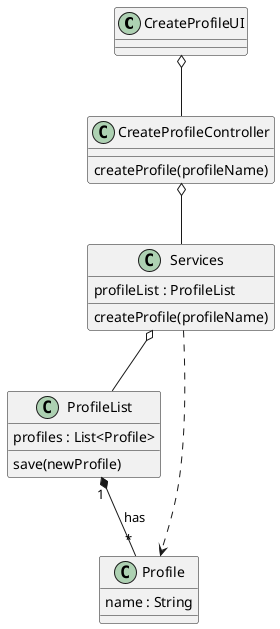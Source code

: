 @startuml

class CreateProfileUI {
}

class CreateProfileController {
createProfile(profileName)
}

class Services {
profileList : ProfileList
createProfile(profileName)
}

class ProfileList {
profiles : List<Profile>
save(newProfile)
}

class Profile {
name : String
}

CreateProfileUI o-- CreateProfileController
CreateProfileController o-- Services
Services o-- ProfileList
Services ..> Profile
ProfileList "1" *-- "*" Profile : has

@enduml